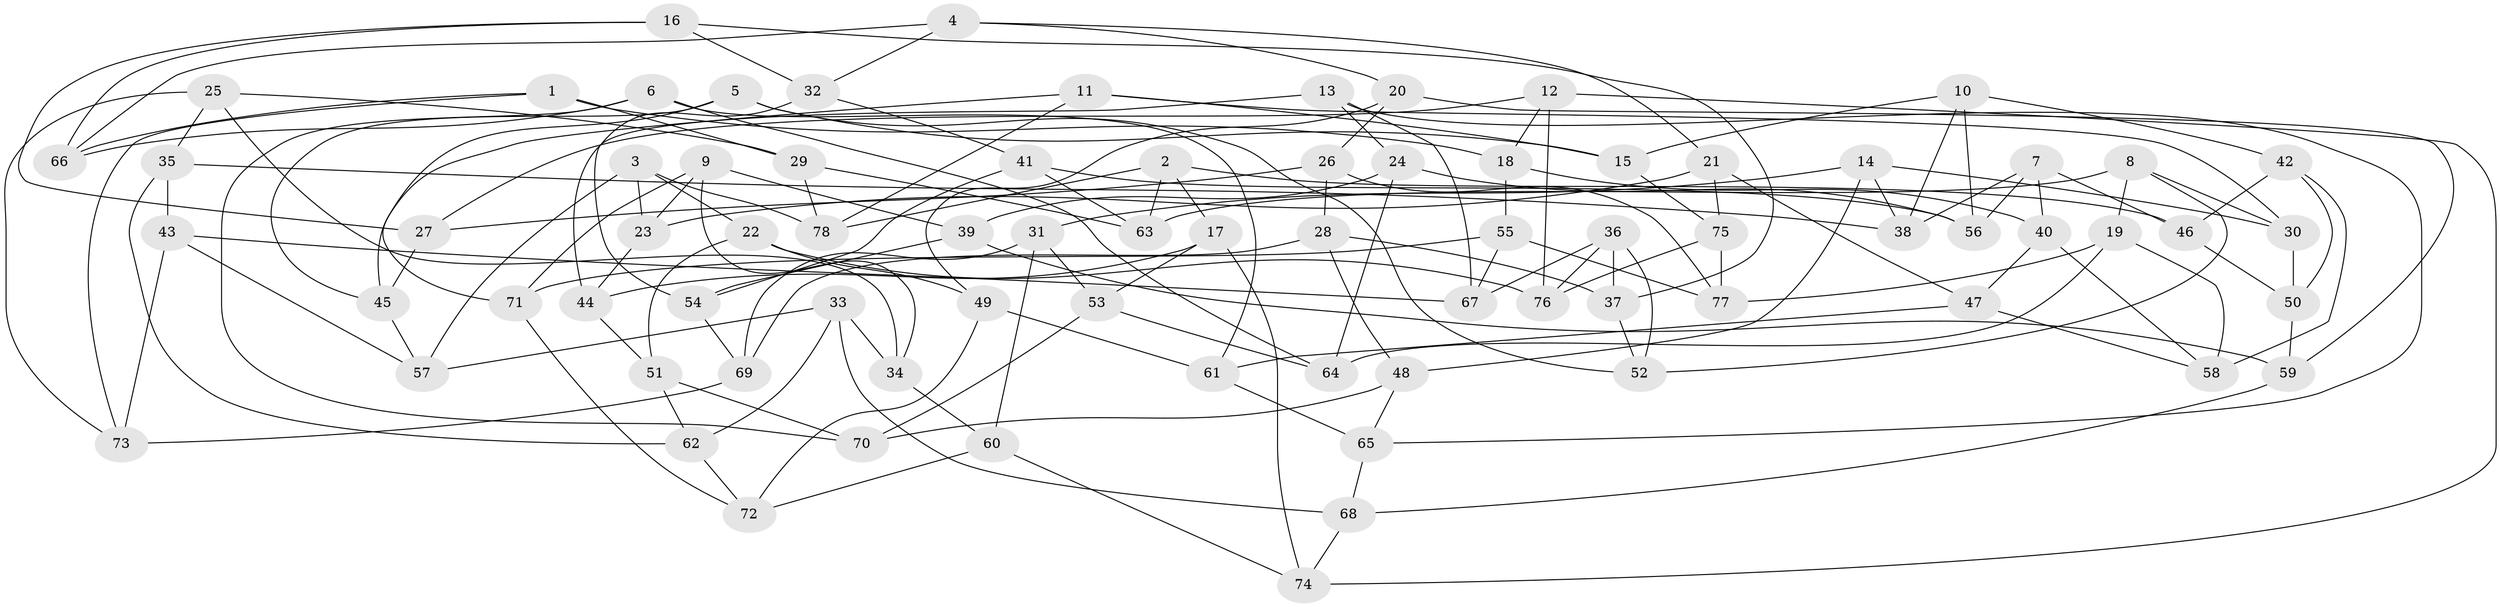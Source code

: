 // Generated by graph-tools (version 1.1) at 2025/16/03/09/25 04:16:16]
// undirected, 78 vertices, 156 edges
graph export_dot {
graph [start="1"]
  node [color=gray90,style=filled];
  1;
  2;
  3;
  4;
  5;
  6;
  7;
  8;
  9;
  10;
  11;
  12;
  13;
  14;
  15;
  16;
  17;
  18;
  19;
  20;
  21;
  22;
  23;
  24;
  25;
  26;
  27;
  28;
  29;
  30;
  31;
  32;
  33;
  34;
  35;
  36;
  37;
  38;
  39;
  40;
  41;
  42;
  43;
  44;
  45;
  46;
  47;
  48;
  49;
  50;
  51;
  52;
  53;
  54;
  55;
  56;
  57;
  58;
  59;
  60;
  61;
  62;
  63;
  64;
  65;
  66;
  67;
  68;
  69;
  70;
  71;
  72;
  73;
  74;
  75;
  76;
  77;
  78;
  1 -- 66;
  1 -- 73;
  1 -- 18;
  1 -- 29;
  2 -- 78;
  2 -- 17;
  2 -- 46;
  2 -- 63;
  3 -- 22;
  3 -- 23;
  3 -- 78;
  3 -- 57;
  4 -- 20;
  4 -- 32;
  4 -- 21;
  4 -- 66;
  5 -- 15;
  5 -- 52;
  5 -- 45;
  5 -- 71;
  6 -- 70;
  6 -- 61;
  6 -- 64;
  6 -- 66;
  7 -- 56;
  7 -- 40;
  7 -- 46;
  7 -- 38;
  8 -- 63;
  8 -- 19;
  8 -- 30;
  8 -- 52;
  9 -- 39;
  9 -- 71;
  9 -- 34;
  9 -- 23;
  10 -- 56;
  10 -- 38;
  10 -- 42;
  10 -- 15;
  11 -- 15;
  11 -- 30;
  11 -- 45;
  11 -- 78;
  12 -- 76;
  12 -- 27;
  12 -- 18;
  12 -- 74;
  13 -- 24;
  13 -- 44;
  13 -- 67;
  13 -- 65;
  14 -- 30;
  14 -- 48;
  14 -- 38;
  14 -- 31;
  15 -- 75;
  16 -- 27;
  16 -- 37;
  16 -- 66;
  16 -- 32;
  17 -- 53;
  17 -- 44;
  17 -- 74;
  18 -- 40;
  18 -- 55;
  19 -- 58;
  19 -- 77;
  19 -- 64;
  20 -- 26;
  20 -- 59;
  20 -- 49;
  21 -- 47;
  21 -- 75;
  21 -- 23;
  22 -- 51;
  22 -- 49;
  22 -- 76;
  23 -- 44;
  24 -- 64;
  24 -- 56;
  24 -- 39;
  25 -- 35;
  25 -- 73;
  25 -- 34;
  25 -- 29;
  26 -- 77;
  26 -- 27;
  26 -- 28;
  27 -- 45;
  28 -- 37;
  28 -- 69;
  28 -- 48;
  29 -- 63;
  29 -- 78;
  30 -- 50;
  31 -- 69;
  31 -- 53;
  31 -- 60;
  32 -- 54;
  32 -- 41;
  33 -- 68;
  33 -- 62;
  33 -- 57;
  33 -- 34;
  34 -- 60;
  35 -- 62;
  35 -- 43;
  35 -- 38;
  36 -- 76;
  36 -- 67;
  36 -- 52;
  36 -- 37;
  37 -- 52;
  39 -- 54;
  39 -- 59;
  40 -- 47;
  40 -- 58;
  41 -- 54;
  41 -- 63;
  41 -- 56;
  42 -- 46;
  42 -- 50;
  42 -- 58;
  43 -- 67;
  43 -- 73;
  43 -- 57;
  44 -- 51;
  45 -- 57;
  46 -- 50;
  47 -- 58;
  47 -- 61;
  48 -- 70;
  48 -- 65;
  49 -- 61;
  49 -- 72;
  50 -- 59;
  51 -- 62;
  51 -- 70;
  53 -- 70;
  53 -- 64;
  54 -- 69;
  55 -- 67;
  55 -- 77;
  55 -- 71;
  59 -- 68;
  60 -- 72;
  60 -- 74;
  61 -- 65;
  62 -- 72;
  65 -- 68;
  68 -- 74;
  69 -- 73;
  71 -- 72;
  75 -- 76;
  75 -- 77;
}
